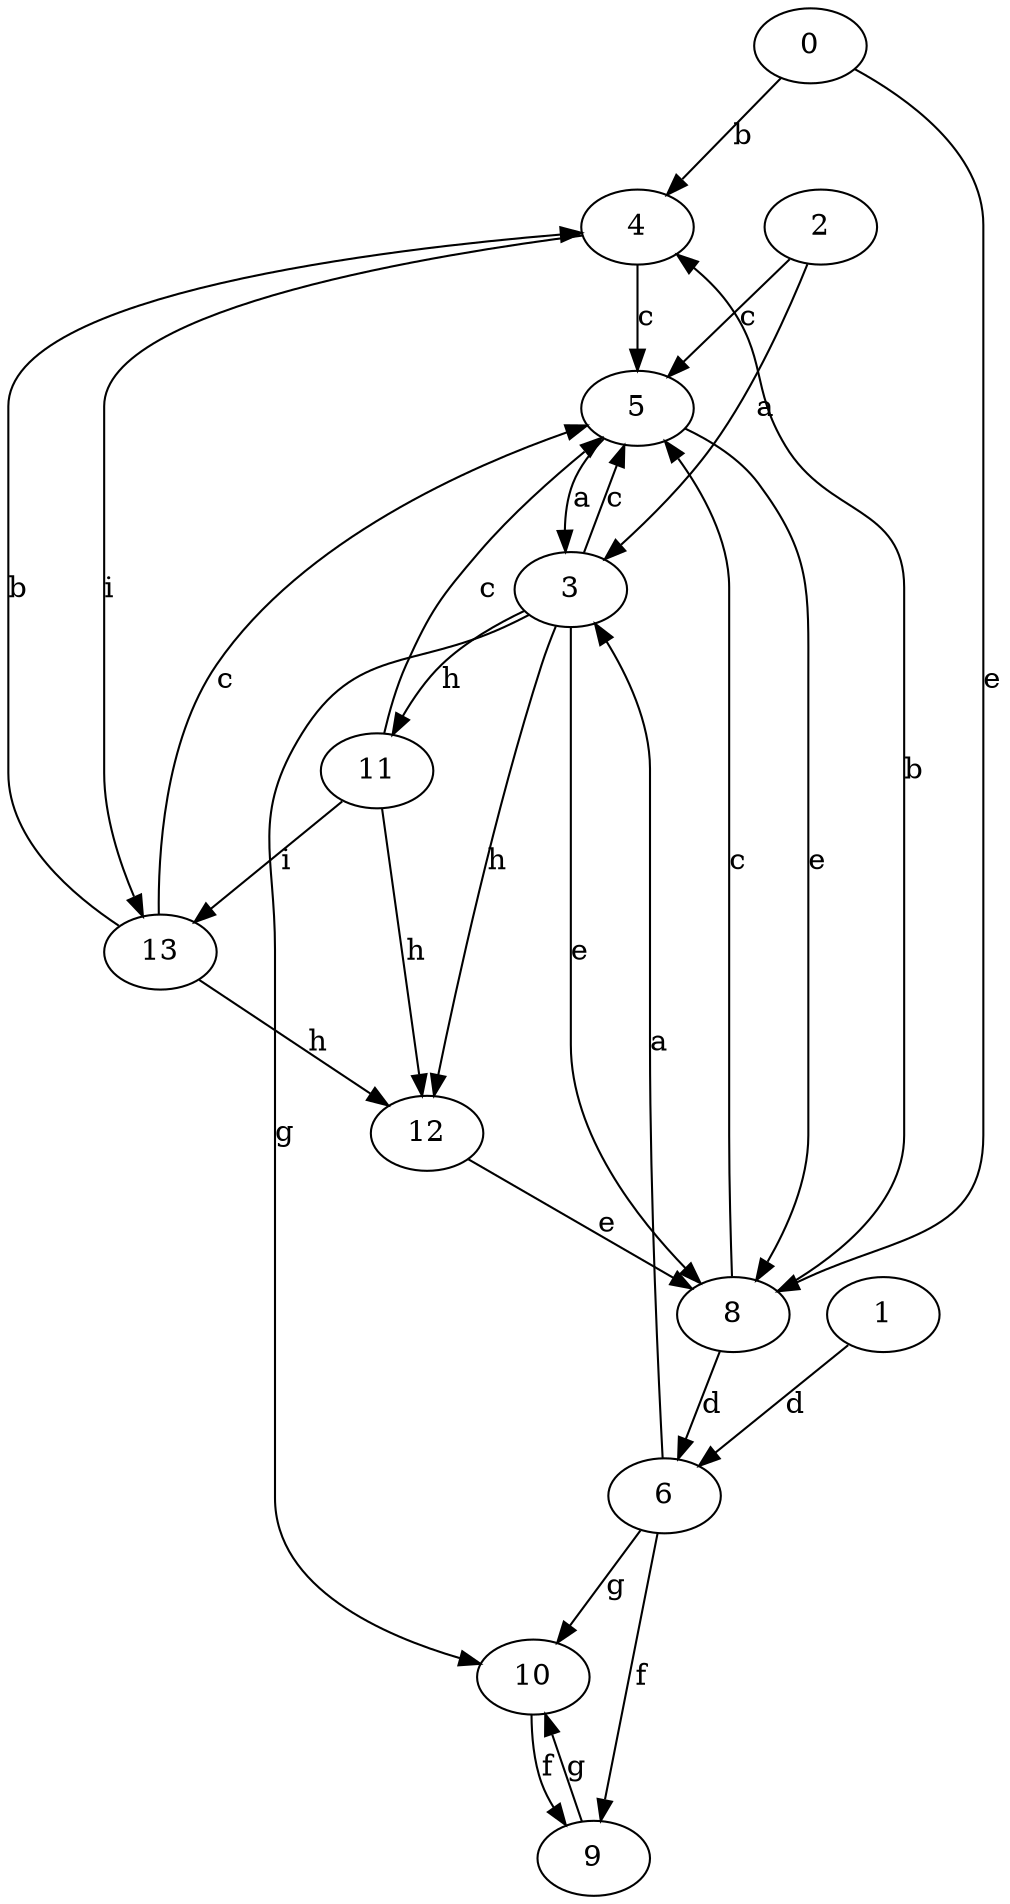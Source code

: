 strict digraph  {
0;
2;
3;
1;
4;
5;
6;
8;
9;
10;
11;
12;
13;
0 -> 4  [label=b];
0 -> 8  [label=e];
2 -> 3  [label=a];
2 -> 5  [label=c];
3 -> 5  [label=c];
3 -> 8  [label=e];
3 -> 10  [label=g];
3 -> 11  [label=h];
3 -> 12  [label=h];
1 -> 6  [label=d];
4 -> 5  [label=c];
4 -> 13  [label=i];
5 -> 3  [label=a];
5 -> 8  [label=e];
6 -> 3  [label=a];
6 -> 9  [label=f];
6 -> 10  [label=g];
8 -> 4  [label=b];
8 -> 5  [label=c];
8 -> 6  [label=d];
9 -> 10  [label=g];
10 -> 9  [label=f];
11 -> 5  [label=c];
11 -> 12  [label=h];
11 -> 13  [label=i];
12 -> 8  [label=e];
13 -> 4  [label=b];
13 -> 5  [label=c];
13 -> 12  [label=h];
}
